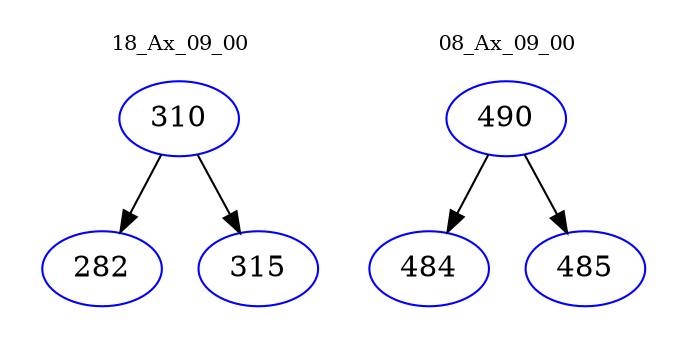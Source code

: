 digraph{
subgraph cluster_0 {
color = white
label = "18_Ax_09_00";
fontsize=10;
T0_310 [label="310", color="blue"]
T0_310 -> T0_282 [color="black"]
T0_282 [label="282", color="blue"]
T0_310 -> T0_315 [color="black"]
T0_315 [label="315", color="blue"]
}
subgraph cluster_1 {
color = white
label = "08_Ax_09_00";
fontsize=10;
T1_490 [label="490", color="blue"]
T1_490 -> T1_484 [color="black"]
T1_484 [label="484", color="blue"]
T1_490 -> T1_485 [color="black"]
T1_485 [label="485", color="blue"]
}
}
